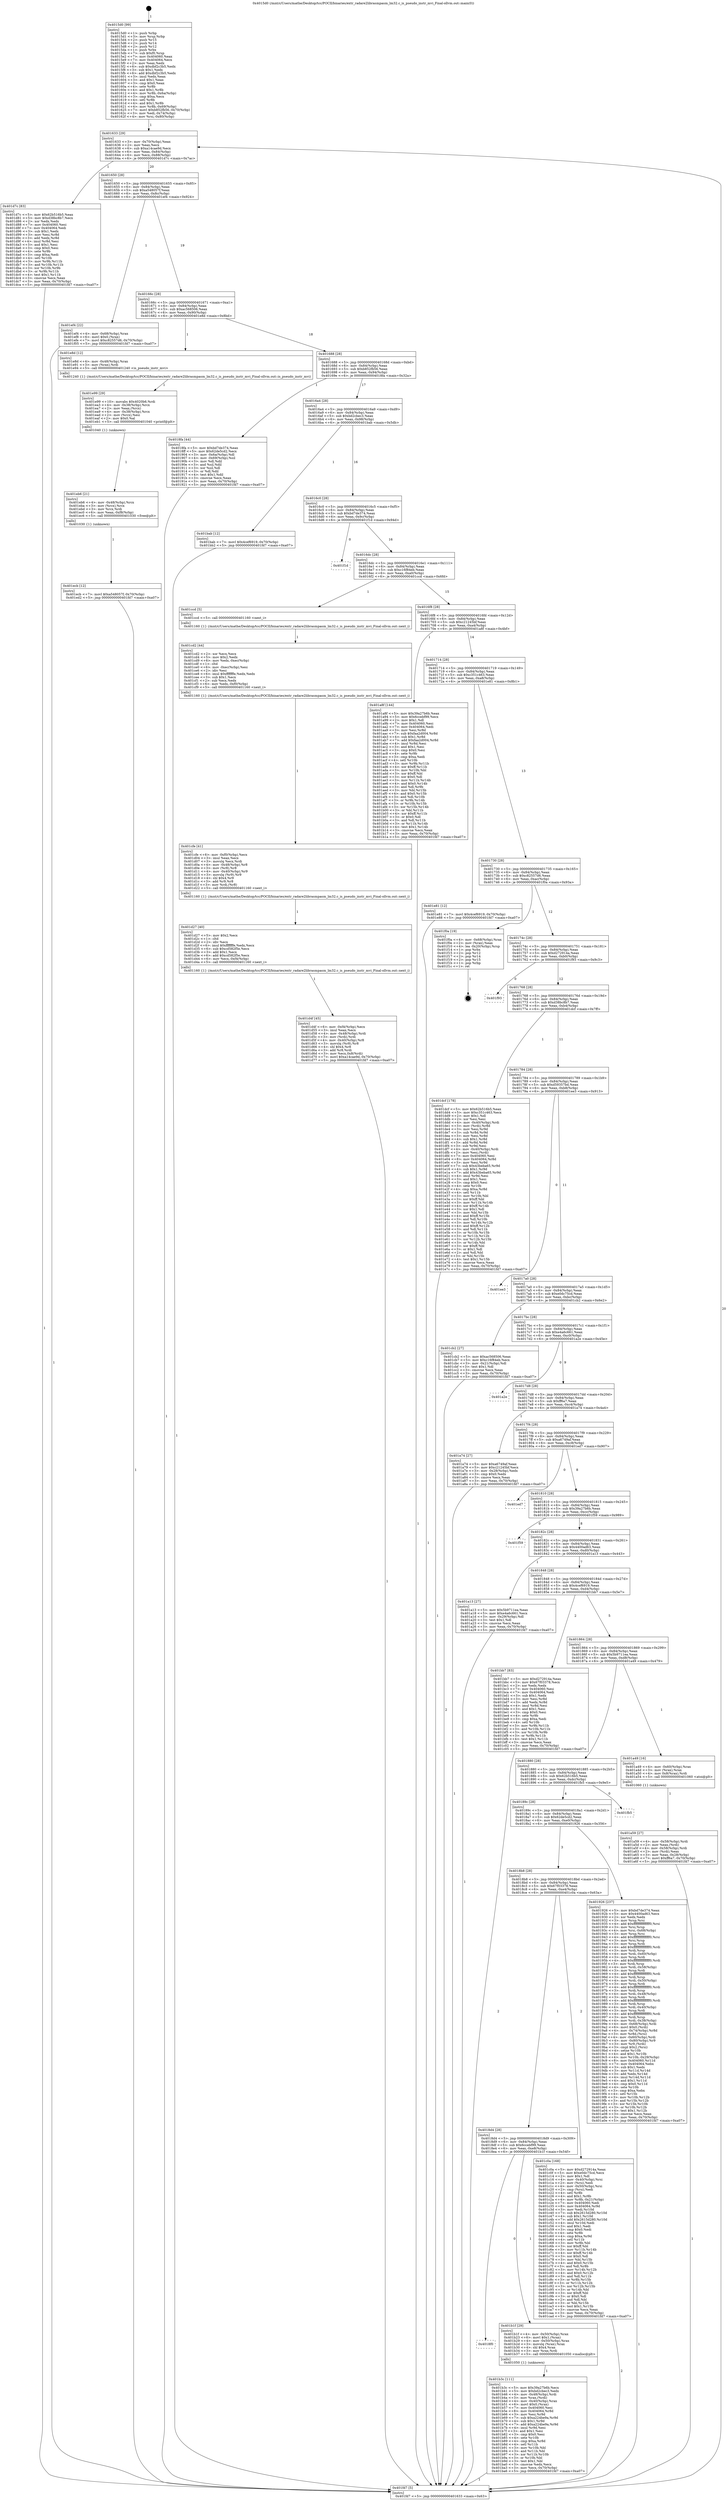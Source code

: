 digraph "0x4015d0" {
  label = "0x4015d0 (/mnt/c/Users/mathe/Desktop/tcc/POCII/binaries/extr_radare2librasmpasm_lm32.c_is_pseudo_instr_mvi_Final-ollvm.out::main(0))"
  labelloc = "t"
  node[shape=record]

  Entry [label="",width=0.3,height=0.3,shape=circle,fillcolor=black,style=filled]
  "0x401633" [label="{
     0x401633 [29]\l
     | [instrs]\l
     &nbsp;&nbsp;0x401633 \<+3\>: mov -0x70(%rbp),%eax\l
     &nbsp;&nbsp;0x401636 \<+2\>: mov %eax,%ecx\l
     &nbsp;&nbsp;0x401638 \<+6\>: sub $0xa14cae9d,%ecx\l
     &nbsp;&nbsp;0x40163e \<+6\>: mov %eax,-0x84(%rbp)\l
     &nbsp;&nbsp;0x401644 \<+6\>: mov %ecx,-0x88(%rbp)\l
     &nbsp;&nbsp;0x40164a \<+6\>: je 0000000000401d7c \<main+0x7ac\>\l
  }"]
  "0x401d7c" [label="{
     0x401d7c [83]\l
     | [instrs]\l
     &nbsp;&nbsp;0x401d7c \<+5\>: mov $0x62b516b5,%eax\l
     &nbsp;&nbsp;0x401d81 \<+5\>: mov $0xd38bc8b7,%ecx\l
     &nbsp;&nbsp;0x401d86 \<+2\>: xor %edx,%edx\l
     &nbsp;&nbsp;0x401d88 \<+7\>: mov 0x404060,%esi\l
     &nbsp;&nbsp;0x401d8f \<+7\>: mov 0x404064,%edi\l
     &nbsp;&nbsp;0x401d96 \<+3\>: sub $0x1,%edx\l
     &nbsp;&nbsp;0x401d99 \<+3\>: mov %esi,%r8d\l
     &nbsp;&nbsp;0x401d9c \<+3\>: add %edx,%r8d\l
     &nbsp;&nbsp;0x401d9f \<+4\>: imul %r8d,%esi\l
     &nbsp;&nbsp;0x401da3 \<+3\>: and $0x1,%esi\l
     &nbsp;&nbsp;0x401da6 \<+3\>: cmp $0x0,%esi\l
     &nbsp;&nbsp;0x401da9 \<+4\>: sete %r9b\l
     &nbsp;&nbsp;0x401dad \<+3\>: cmp $0xa,%edi\l
     &nbsp;&nbsp;0x401db0 \<+4\>: setl %r10b\l
     &nbsp;&nbsp;0x401db4 \<+3\>: mov %r9b,%r11b\l
     &nbsp;&nbsp;0x401db7 \<+3\>: and %r10b,%r11b\l
     &nbsp;&nbsp;0x401dba \<+3\>: xor %r10b,%r9b\l
     &nbsp;&nbsp;0x401dbd \<+3\>: or %r9b,%r11b\l
     &nbsp;&nbsp;0x401dc0 \<+4\>: test $0x1,%r11b\l
     &nbsp;&nbsp;0x401dc4 \<+3\>: cmovne %ecx,%eax\l
     &nbsp;&nbsp;0x401dc7 \<+3\>: mov %eax,-0x70(%rbp)\l
     &nbsp;&nbsp;0x401dca \<+5\>: jmp 0000000000401fd7 \<main+0xa07\>\l
  }"]
  "0x401650" [label="{
     0x401650 [28]\l
     | [instrs]\l
     &nbsp;&nbsp;0x401650 \<+5\>: jmp 0000000000401655 \<main+0x85\>\l
     &nbsp;&nbsp;0x401655 \<+6\>: mov -0x84(%rbp),%eax\l
     &nbsp;&nbsp;0x40165b \<+5\>: sub $0xa548057f,%eax\l
     &nbsp;&nbsp;0x401660 \<+6\>: mov %eax,-0x8c(%rbp)\l
     &nbsp;&nbsp;0x401666 \<+6\>: je 0000000000401ef4 \<main+0x924\>\l
  }"]
  Exit [label="",width=0.3,height=0.3,shape=circle,fillcolor=black,style=filled,peripheries=2]
  "0x401ef4" [label="{
     0x401ef4 [22]\l
     | [instrs]\l
     &nbsp;&nbsp;0x401ef4 \<+4\>: mov -0x68(%rbp),%rax\l
     &nbsp;&nbsp;0x401ef8 \<+6\>: movl $0x0,(%rax)\l
     &nbsp;&nbsp;0x401efe \<+7\>: movl $0xc82557d6,-0x70(%rbp)\l
     &nbsp;&nbsp;0x401f05 \<+5\>: jmp 0000000000401fd7 \<main+0xa07\>\l
  }"]
  "0x40166c" [label="{
     0x40166c [28]\l
     | [instrs]\l
     &nbsp;&nbsp;0x40166c \<+5\>: jmp 0000000000401671 \<main+0xa1\>\l
     &nbsp;&nbsp;0x401671 \<+6\>: mov -0x84(%rbp),%eax\l
     &nbsp;&nbsp;0x401677 \<+5\>: sub $0xac568506,%eax\l
     &nbsp;&nbsp;0x40167c \<+6\>: mov %eax,-0x90(%rbp)\l
     &nbsp;&nbsp;0x401682 \<+6\>: je 0000000000401e8d \<main+0x8bd\>\l
  }"]
  "0x401ecb" [label="{
     0x401ecb [12]\l
     | [instrs]\l
     &nbsp;&nbsp;0x401ecb \<+7\>: movl $0xa548057f,-0x70(%rbp)\l
     &nbsp;&nbsp;0x401ed2 \<+5\>: jmp 0000000000401fd7 \<main+0xa07\>\l
  }"]
  "0x401e8d" [label="{
     0x401e8d [12]\l
     | [instrs]\l
     &nbsp;&nbsp;0x401e8d \<+4\>: mov -0x48(%rbp),%rax\l
     &nbsp;&nbsp;0x401e91 \<+3\>: mov (%rax),%rdi\l
     &nbsp;&nbsp;0x401e94 \<+5\>: call 0000000000401240 \<is_pseudo_instr_mvi\>\l
     | [calls]\l
     &nbsp;&nbsp;0x401240 \{1\} (/mnt/c/Users/mathe/Desktop/tcc/POCII/binaries/extr_radare2librasmpasm_lm32.c_is_pseudo_instr_mvi_Final-ollvm.out::is_pseudo_instr_mvi)\l
  }"]
  "0x401688" [label="{
     0x401688 [28]\l
     | [instrs]\l
     &nbsp;&nbsp;0x401688 \<+5\>: jmp 000000000040168d \<main+0xbd\>\l
     &nbsp;&nbsp;0x40168d \<+6\>: mov -0x84(%rbp),%eax\l
     &nbsp;&nbsp;0x401693 \<+5\>: sub $0xb852fb56,%eax\l
     &nbsp;&nbsp;0x401698 \<+6\>: mov %eax,-0x94(%rbp)\l
     &nbsp;&nbsp;0x40169e \<+6\>: je 00000000004018fa \<main+0x32a\>\l
  }"]
  "0x401eb6" [label="{
     0x401eb6 [21]\l
     | [instrs]\l
     &nbsp;&nbsp;0x401eb6 \<+4\>: mov -0x48(%rbp),%rcx\l
     &nbsp;&nbsp;0x401eba \<+3\>: mov (%rcx),%rcx\l
     &nbsp;&nbsp;0x401ebd \<+3\>: mov %rcx,%rdi\l
     &nbsp;&nbsp;0x401ec0 \<+6\>: mov %eax,-0xf8(%rbp)\l
     &nbsp;&nbsp;0x401ec6 \<+5\>: call 0000000000401030 \<free@plt\>\l
     | [calls]\l
     &nbsp;&nbsp;0x401030 \{1\} (unknown)\l
  }"]
  "0x4018fa" [label="{
     0x4018fa [44]\l
     | [instrs]\l
     &nbsp;&nbsp;0x4018fa \<+5\>: mov $0xbd7de374,%eax\l
     &nbsp;&nbsp;0x4018ff \<+5\>: mov $0x62de5cd2,%ecx\l
     &nbsp;&nbsp;0x401904 \<+3\>: mov -0x6a(%rbp),%dl\l
     &nbsp;&nbsp;0x401907 \<+4\>: mov -0x69(%rbp),%sil\l
     &nbsp;&nbsp;0x40190b \<+3\>: mov %dl,%dil\l
     &nbsp;&nbsp;0x40190e \<+3\>: and %sil,%dil\l
     &nbsp;&nbsp;0x401911 \<+3\>: xor %sil,%dl\l
     &nbsp;&nbsp;0x401914 \<+3\>: or %dl,%dil\l
     &nbsp;&nbsp;0x401917 \<+4\>: test $0x1,%dil\l
     &nbsp;&nbsp;0x40191b \<+3\>: cmovne %ecx,%eax\l
     &nbsp;&nbsp;0x40191e \<+3\>: mov %eax,-0x70(%rbp)\l
     &nbsp;&nbsp;0x401921 \<+5\>: jmp 0000000000401fd7 \<main+0xa07\>\l
  }"]
  "0x4016a4" [label="{
     0x4016a4 [28]\l
     | [instrs]\l
     &nbsp;&nbsp;0x4016a4 \<+5\>: jmp 00000000004016a9 \<main+0xd9\>\l
     &nbsp;&nbsp;0x4016a9 \<+6\>: mov -0x84(%rbp),%eax\l
     &nbsp;&nbsp;0x4016af \<+5\>: sub $0xbd2cbec3,%eax\l
     &nbsp;&nbsp;0x4016b4 \<+6\>: mov %eax,-0x98(%rbp)\l
     &nbsp;&nbsp;0x4016ba \<+6\>: je 0000000000401bab \<main+0x5db\>\l
  }"]
  "0x401fd7" [label="{
     0x401fd7 [5]\l
     | [instrs]\l
     &nbsp;&nbsp;0x401fd7 \<+5\>: jmp 0000000000401633 \<main+0x63\>\l
  }"]
  "0x4015d0" [label="{
     0x4015d0 [99]\l
     | [instrs]\l
     &nbsp;&nbsp;0x4015d0 \<+1\>: push %rbp\l
     &nbsp;&nbsp;0x4015d1 \<+3\>: mov %rsp,%rbp\l
     &nbsp;&nbsp;0x4015d4 \<+2\>: push %r15\l
     &nbsp;&nbsp;0x4015d6 \<+2\>: push %r14\l
     &nbsp;&nbsp;0x4015d8 \<+2\>: push %r12\l
     &nbsp;&nbsp;0x4015da \<+1\>: push %rbx\l
     &nbsp;&nbsp;0x4015db \<+7\>: sub $0xf0,%rsp\l
     &nbsp;&nbsp;0x4015e2 \<+7\>: mov 0x404060,%eax\l
     &nbsp;&nbsp;0x4015e9 \<+7\>: mov 0x404064,%ecx\l
     &nbsp;&nbsp;0x4015f0 \<+2\>: mov %eax,%edx\l
     &nbsp;&nbsp;0x4015f2 \<+6\>: sub $0xdbf2c3b5,%edx\l
     &nbsp;&nbsp;0x4015f8 \<+3\>: sub $0x1,%edx\l
     &nbsp;&nbsp;0x4015fb \<+6\>: add $0xdbf2c3b5,%edx\l
     &nbsp;&nbsp;0x401601 \<+3\>: imul %edx,%eax\l
     &nbsp;&nbsp;0x401604 \<+3\>: and $0x1,%eax\l
     &nbsp;&nbsp;0x401607 \<+3\>: cmp $0x0,%eax\l
     &nbsp;&nbsp;0x40160a \<+4\>: sete %r8b\l
     &nbsp;&nbsp;0x40160e \<+4\>: and $0x1,%r8b\l
     &nbsp;&nbsp;0x401612 \<+4\>: mov %r8b,-0x6a(%rbp)\l
     &nbsp;&nbsp;0x401616 \<+3\>: cmp $0xa,%ecx\l
     &nbsp;&nbsp;0x401619 \<+4\>: setl %r8b\l
     &nbsp;&nbsp;0x40161d \<+4\>: and $0x1,%r8b\l
     &nbsp;&nbsp;0x401621 \<+4\>: mov %r8b,-0x69(%rbp)\l
     &nbsp;&nbsp;0x401625 \<+7\>: movl $0xb852fb56,-0x70(%rbp)\l
     &nbsp;&nbsp;0x40162c \<+3\>: mov %edi,-0x74(%rbp)\l
     &nbsp;&nbsp;0x40162f \<+4\>: mov %rsi,-0x80(%rbp)\l
  }"]
  "0x401e99" [label="{
     0x401e99 [29]\l
     | [instrs]\l
     &nbsp;&nbsp;0x401e99 \<+10\>: movabs $0x4020b6,%rdi\l
     &nbsp;&nbsp;0x401ea3 \<+4\>: mov -0x38(%rbp),%rcx\l
     &nbsp;&nbsp;0x401ea7 \<+2\>: mov %eax,(%rcx)\l
     &nbsp;&nbsp;0x401ea9 \<+4\>: mov -0x38(%rbp),%rcx\l
     &nbsp;&nbsp;0x401ead \<+2\>: mov (%rcx),%esi\l
     &nbsp;&nbsp;0x401eaf \<+2\>: mov $0x0,%al\l
     &nbsp;&nbsp;0x401eb1 \<+5\>: call 0000000000401040 \<printf@plt\>\l
     | [calls]\l
     &nbsp;&nbsp;0x401040 \{1\} (unknown)\l
  }"]
  "0x401bab" [label="{
     0x401bab [12]\l
     | [instrs]\l
     &nbsp;&nbsp;0x401bab \<+7\>: movl $0x4cef6919,-0x70(%rbp)\l
     &nbsp;&nbsp;0x401bb2 \<+5\>: jmp 0000000000401fd7 \<main+0xa07\>\l
  }"]
  "0x4016c0" [label="{
     0x4016c0 [28]\l
     | [instrs]\l
     &nbsp;&nbsp;0x4016c0 \<+5\>: jmp 00000000004016c5 \<main+0xf5\>\l
     &nbsp;&nbsp;0x4016c5 \<+6\>: mov -0x84(%rbp),%eax\l
     &nbsp;&nbsp;0x4016cb \<+5\>: sub $0xbd7de374,%eax\l
     &nbsp;&nbsp;0x4016d0 \<+6\>: mov %eax,-0x9c(%rbp)\l
     &nbsp;&nbsp;0x4016d6 \<+6\>: je 0000000000401f1d \<main+0x94d\>\l
  }"]
  "0x401d4f" [label="{
     0x401d4f [45]\l
     | [instrs]\l
     &nbsp;&nbsp;0x401d4f \<+6\>: mov -0xf4(%rbp),%ecx\l
     &nbsp;&nbsp;0x401d55 \<+3\>: imul %eax,%ecx\l
     &nbsp;&nbsp;0x401d58 \<+4\>: mov -0x48(%rbp),%rdi\l
     &nbsp;&nbsp;0x401d5c \<+3\>: mov (%rdi),%rdi\l
     &nbsp;&nbsp;0x401d5f \<+4\>: mov -0x40(%rbp),%r8\l
     &nbsp;&nbsp;0x401d63 \<+3\>: movslq (%r8),%r8\l
     &nbsp;&nbsp;0x401d66 \<+4\>: shl $0x4,%r8\l
     &nbsp;&nbsp;0x401d6a \<+3\>: add %r8,%rdi\l
     &nbsp;&nbsp;0x401d6d \<+3\>: mov %ecx,0x8(%rdi)\l
     &nbsp;&nbsp;0x401d70 \<+7\>: movl $0xa14cae9d,-0x70(%rbp)\l
     &nbsp;&nbsp;0x401d77 \<+5\>: jmp 0000000000401fd7 \<main+0xa07\>\l
  }"]
  "0x401f1d" [label="{
     0x401f1d\l
  }", style=dashed]
  "0x4016dc" [label="{
     0x4016dc [28]\l
     | [instrs]\l
     &nbsp;&nbsp;0x4016dc \<+5\>: jmp 00000000004016e1 \<main+0x111\>\l
     &nbsp;&nbsp;0x4016e1 \<+6\>: mov -0x84(%rbp),%eax\l
     &nbsp;&nbsp;0x4016e7 \<+5\>: sub $0xc16f84eb,%eax\l
     &nbsp;&nbsp;0x4016ec \<+6\>: mov %eax,-0xa0(%rbp)\l
     &nbsp;&nbsp;0x4016f2 \<+6\>: je 0000000000401ccd \<main+0x6fd\>\l
  }"]
  "0x401d27" [label="{
     0x401d27 [40]\l
     | [instrs]\l
     &nbsp;&nbsp;0x401d27 \<+5\>: mov $0x2,%ecx\l
     &nbsp;&nbsp;0x401d2c \<+1\>: cltd\l
     &nbsp;&nbsp;0x401d2d \<+2\>: idiv %ecx\l
     &nbsp;&nbsp;0x401d2f \<+6\>: imul $0xfffffffe,%edx,%ecx\l
     &nbsp;&nbsp;0x401d35 \<+6\>: sub $0xcd582f5e,%ecx\l
     &nbsp;&nbsp;0x401d3b \<+3\>: add $0x1,%ecx\l
     &nbsp;&nbsp;0x401d3e \<+6\>: add $0xcd582f5e,%ecx\l
     &nbsp;&nbsp;0x401d44 \<+6\>: mov %ecx,-0xf4(%rbp)\l
     &nbsp;&nbsp;0x401d4a \<+5\>: call 0000000000401160 \<next_i\>\l
     | [calls]\l
     &nbsp;&nbsp;0x401160 \{1\} (/mnt/c/Users/mathe/Desktop/tcc/POCII/binaries/extr_radare2librasmpasm_lm32.c_is_pseudo_instr_mvi_Final-ollvm.out::next_i)\l
  }"]
  "0x401ccd" [label="{
     0x401ccd [5]\l
     | [instrs]\l
     &nbsp;&nbsp;0x401ccd \<+5\>: call 0000000000401160 \<next_i\>\l
     | [calls]\l
     &nbsp;&nbsp;0x401160 \{1\} (/mnt/c/Users/mathe/Desktop/tcc/POCII/binaries/extr_radare2librasmpasm_lm32.c_is_pseudo_instr_mvi_Final-ollvm.out::next_i)\l
  }"]
  "0x4016f8" [label="{
     0x4016f8 [28]\l
     | [instrs]\l
     &nbsp;&nbsp;0x4016f8 \<+5\>: jmp 00000000004016fd \<main+0x12d\>\l
     &nbsp;&nbsp;0x4016fd \<+6\>: mov -0x84(%rbp),%eax\l
     &nbsp;&nbsp;0x401703 \<+5\>: sub $0xc21245bf,%eax\l
     &nbsp;&nbsp;0x401708 \<+6\>: mov %eax,-0xa4(%rbp)\l
     &nbsp;&nbsp;0x40170e \<+6\>: je 0000000000401a8f \<main+0x4bf\>\l
  }"]
  "0x401cfe" [label="{
     0x401cfe [41]\l
     | [instrs]\l
     &nbsp;&nbsp;0x401cfe \<+6\>: mov -0xf0(%rbp),%ecx\l
     &nbsp;&nbsp;0x401d04 \<+3\>: imul %eax,%ecx\l
     &nbsp;&nbsp;0x401d07 \<+3\>: movslq %ecx,%rdi\l
     &nbsp;&nbsp;0x401d0a \<+4\>: mov -0x48(%rbp),%r8\l
     &nbsp;&nbsp;0x401d0e \<+3\>: mov (%r8),%r8\l
     &nbsp;&nbsp;0x401d11 \<+4\>: mov -0x40(%rbp),%r9\l
     &nbsp;&nbsp;0x401d15 \<+3\>: movslq (%r9),%r9\l
     &nbsp;&nbsp;0x401d18 \<+4\>: shl $0x4,%r9\l
     &nbsp;&nbsp;0x401d1c \<+3\>: add %r9,%r8\l
     &nbsp;&nbsp;0x401d1f \<+3\>: mov %rdi,(%r8)\l
     &nbsp;&nbsp;0x401d22 \<+5\>: call 0000000000401160 \<next_i\>\l
     | [calls]\l
     &nbsp;&nbsp;0x401160 \{1\} (/mnt/c/Users/mathe/Desktop/tcc/POCII/binaries/extr_radare2librasmpasm_lm32.c_is_pseudo_instr_mvi_Final-ollvm.out::next_i)\l
  }"]
  "0x401a8f" [label="{
     0x401a8f [144]\l
     | [instrs]\l
     &nbsp;&nbsp;0x401a8f \<+5\>: mov $0x39a27b6b,%eax\l
     &nbsp;&nbsp;0x401a94 \<+5\>: mov $0x6ccebf99,%ecx\l
     &nbsp;&nbsp;0x401a99 \<+2\>: mov $0x1,%dl\l
     &nbsp;&nbsp;0x401a9b \<+7\>: mov 0x404060,%esi\l
     &nbsp;&nbsp;0x401aa2 \<+7\>: mov 0x404064,%edi\l
     &nbsp;&nbsp;0x401aa9 \<+3\>: mov %esi,%r8d\l
     &nbsp;&nbsp;0x401aac \<+7\>: sub $0xfaa2d004,%r8d\l
     &nbsp;&nbsp;0x401ab3 \<+4\>: sub $0x1,%r8d\l
     &nbsp;&nbsp;0x401ab7 \<+7\>: add $0xfaa2d004,%r8d\l
     &nbsp;&nbsp;0x401abe \<+4\>: imul %r8d,%esi\l
     &nbsp;&nbsp;0x401ac2 \<+3\>: and $0x1,%esi\l
     &nbsp;&nbsp;0x401ac5 \<+3\>: cmp $0x0,%esi\l
     &nbsp;&nbsp;0x401ac8 \<+4\>: sete %r9b\l
     &nbsp;&nbsp;0x401acc \<+3\>: cmp $0xa,%edi\l
     &nbsp;&nbsp;0x401acf \<+4\>: setl %r10b\l
     &nbsp;&nbsp;0x401ad3 \<+3\>: mov %r9b,%r11b\l
     &nbsp;&nbsp;0x401ad6 \<+4\>: xor $0xff,%r11b\l
     &nbsp;&nbsp;0x401ada \<+3\>: mov %r10b,%bl\l
     &nbsp;&nbsp;0x401add \<+3\>: xor $0xff,%bl\l
     &nbsp;&nbsp;0x401ae0 \<+3\>: xor $0x0,%dl\l
     &nbsp;&nbsp;0x401ae3 \<+3\>: mov %r11b,%r14b\l
     &nbsp;&nbsp;0x401ae6 \<+4\>: and $0x0,%r14b\l
     &nbsp;&nbsp;0x401aea \<+3\>: and %dl,%r9b\l
     &nbsp;&nbsp;0x401aed \<+3\>: mov %bl,%r15b\l
     &nbsp;&nbsp;0x401af0 \<+4\>: and $0x0,%r15b\l
     &nbsp;&nbsp;0x401af4 \<+3\>: and %dl,%r10b\l
     &nbsp;&nbsp;0x401af7 \<+3\>: or %r9b,%r14b\l
     &nbsp;&nbsp;0x401afa \<+3\>: or %r10b,%r15b\l
     &nbsp;&nbsp;0x401afd \<+3\>: xor %r15b,%r14b\l
     &nbsp;&nbsp;0x401b00 \<+3\>: or %bl,%r11b\l
     &nbsp;&nbsp;0x401b03 \<+4\>: xor $0xff,%r11b\l
     &nbsp;&nbsp;0x401b07 \<+3\>: or $0x0,%dl\l
     &nbsp;&nbsp;0x401b0a \<+3\>: and %dl,%r11b\l
     &nbsp;&nbsp;0x401b0d \<+3\>: or %r11b,%r14b\l
     &nbsp;&nbsp;0x401b10 \<+4\>: test $0x1,%r14b\l
     &nbsp;&nbsp;0x401b14 \<+3\>: cmovne %ecx,%eax\l
     &nbsp;&nbsp;0x401b17 \<+3\>: mov %eax,-0x70(%rbp)\l
     &nbsp;&nbsp;0x401b1a \<+5\>: jmp 0000000000401fd7 \<main+0xa07\>\l
  }"]
  "0x401714" [label="{
     0x401714 [28]\l
     | [instrs]\l
     &nbsp;&nbsp;0x401714 \<+5\>: jmp 0000000000401719 \<main+0x149\>\l
     &nbsp;&nbsp;0x401719 \<+6\>: mov -0x84(%rbp),%eax\l
     &nbsp;&nbsp;0x40171f \<+5\>: sub $0xc351c463,%eax\l
     &nbsp;&nbsp;0x401724 \<+6\>: mov %eax,-0xa8(%rbp)\l
     &nbsp;&nbsp;0x40172a \<+6\>: je 0000000000401e81 \<main+0x8b1\>\l
  }"]
  "0x401cd2" [label="{
     0x401cd2 [44]\l
     | [instrs]\l
     &nbsp;&nbsp;0x401cd2 \<+2\>: xor %ecx,%ecx\l
     &nbsp;&nbsp;0x401cd4 \<+5\>: mov $0x2,%edx\l
     &nbsp;&nbsp;0x401cd9 \<+6\>: mov %edx,-0xec(%rbp)\l
     &nbsp;&nbsp;0x401cdf \<+1\>: cltd\l
     &nbsp;&nbsp;0x401ce0 \<+6\>: mov -0xec(%rbp),%esi\l
     &nbsp;&nbsp;0x401ce6 \<+2\>: idiv %esi\l
     &nbsp;&nbsp;0x401ce8 \<+6\>: imul $0xfffffffe,%edx,%edx\l
     &nbsp;&nbsp;0x401cee \<+3\>: sub $0x1,%ecx\l
     &nbsp;&nbsp;0x401cf1 \<+2\>: sub %ecx,%edx\l
     &nbsp;&nbsp;0x401cf3 \<+6\>: mov %edx,-0xf0(%rbp)\l
     &nbsp;&nbsp;0x401cf9 \<+5\>: call 0000000000401160 \<next_i\>\l
     | [calls]\l
     &nbsp;&nbsp;0x401160 \{1\} (/mnt/c/Users/mathe/Desktop/tcc/POCII/binaries/extr_radare2librasmpasm_lm32.c_is_pseudo_instr_mvi_Final-ollvm.out::next_i)\l
  }"]
  "0x401e81" [label="{
     0x401e81 [12]\l
     | [instrs]\l
     &nbsp;&nbsp;0x401e81 \<+7\>: movl $0x4cef6919,-0x70(%rbp)\l
     &nbsp;&nbsp;0x401e88 \<+5\>: jmp 0000000000401fd7 \<main+0xa07\>\l
  }"]
  "0x401730" [label="{
     0x401730 [28]\l
     | [instrs]\l
     &nbsp;&nbsp;0x401730 \<+5\>: jmp 0000000000401735 \<main+0x165\>\l
     &nbsp;&nbsp;0x401735 \<+6\>: mov -0x84(%rbp),%eax\l
     &nbsp;&nbsp;0x40173b \<+5\>: sub $0xc82557d6,%eax\l
     &nbsp;&nbsp;0x401740 \<+6\>: mov %eax,-0xac(%rbp)\l
     &nbsp;&nbsp;0x401746 \<+6\>: je 0000000000401f0a \<main+0x93a\>\l
  }"]
  "0x401b3c" [label="{
     0x401b3c [111]\l
     | [instrs]\l
     &nbsp;&nbsp;0x401b3c \<+5\>: mov $0x39a27b6b,%ecx\l
     &nbsp;&nbsp;0x401b41 \<+5\>: mov $0xbd2cbec3,%edx\l
     &nbsp;&nbsp;0x401b46 \<+4\>: mov -0x48(%rbp),%rdi\l
     &nbsp;&nbsp;0x401b4a \<+3\>: mov %rax,(%rdi)\l
     &nbsp;&nbsp;0x401b4d \<+4\>: mov -0x40(%rbp),%rax\l
     &nbsp;&nbsp;0x401b51 \<+6\>: movl $0x0,(%rax)\l
     &nbsp;&nbsp;0x401b57 \<+7\>: mov 0x404060,%esi\l
     &nbsp;&nbsp;0x401b5e \<+8\>: mov 0x404064,%r8d\l
     &nbsp;&nbsp;0x401b66 \<+3\>: mov %esi,%r9d\l
     &nbsp;&nbsp;0x401b69 \<+7\>: sub $0xa224be9a,%r9d\l
     &nbsp;&nbsp;0x401b70 \<+4\>: sub $0x1,%r9d\l
     &nbsp;&nbsp;0x401b74 \<+7\>: add $0xa224be9a,%r9d\l
     &nbsp;&nbsp;0x401b7b \<+4\>: imul %r9d,%esi\l
     &nbsp;&nbsp;0x401b7f \<+3\>: and $0x1,%esi\l
     &nbsp;&nbsp;0x401b82 \<+3\>: cmp $0x0,%esi\l
     &nbsp;&nbsp;0x401b85 \<+4\>: sete %r10b\l
     &nbsp;&nbsp;0x401b89 \<+4\>: cmp $0xa,%r8d\l
     &nbsp;&nbsp;0x401b8d \<+4\>: setl %r11b\l
     &nbsp;&nbsp;0x401b91 \<+3\>: mov %r10b,%bl\l
     &nbsp;&nbsp;0x401b94 \<+3\>: and %r11b,%bl\l
     &nbsp;&nbsp;0x401b97 \<+3\>: xor %r11b,%r10b\l
     &nbsp;&nbsp;0x401b9a \<+3\>: or %r10b,%bl\l
     &nbsp;&nbsp;0x401b9d \<+3\>: test $0x1,%bl\l
     &nbsp;&nbsp;0x401ba0 \<+3\>: cmovne %edx,%ecx\l
     &nbsp;&nbsp;0x401ba3 \<+3\>: mov %ecx,-0x70(%rbp)\l
     &nbsp;&nbsp;0x401ba6 \<+5\>: jmp 0000000000401fd7 \<main+0xa07\>\l
  }"]
  "0x401f0a" [label="{
     0x401f0a [19]\l
     | [instrs]\l
     &nbsp;&nbsp;0x401f0a \<+4\>: mov -0x68(%rbp),%rax\l
     &nbsp;&nbsp;0x401f0e \<+2\>: mov (%rax),%eax\l
     &nbsp;&nbsp;0x401f10 \<+4\>: lea -0x20(%rbp),%rsp\l
     &nbsp;&nbsp;0x401f14 \<+1\>: pop %rbx\l
     &nbsp;&nbsp;0x401f15 \<+2\>: pop %r12\l
     &nbsp;&nbsp;0x401f17 \<+2\>: pop %r14\l
     &nbsp;&nbsp;0x401f19 \<+2\>: pop %r15\l
     &nbsp;&nbsp;0x401f1b \<+1\>: pop %rbp\l
     &nbsp;&nbsp;0x401f1c \<+1\>: ret\l
  }"]
  "0x40174c" [label="{
     0x40174c [28]\l
     | [instrs]\l
     &nbsp;&nbsp;0x40174c \<+5\>: jmp 0000000000401751 \<main+0x181\>\l
     &nbsp;&nbsp;0x401751 \<+6\>: mov -0x84(%rbp),%eax\l
     &nbsp;&nbsp;0x401757 \<+5\>: sub $0xd272914a,%eax\l
     &nbsp;&nbsp;0x40175c \<+6\>: mov %eax,-0xb0(%rbp)\l
     &nbsp;&nbsp;0x401762 \<+6\>: je 0000000000401f93 \<main+0x9c3\>\l
  }"]
  "0x4018f0" [label="{
     0x4018f0\l
  }", style=dashed]
  "0x401f93" [label="{
     0x401f93\l
  }", style=dashed]
  "0x401768" [label="{
     0x401768 [28]\l
     | [instrs]\l
     &nbsp;&nbsp;0x401768 \<+5\>: jmp 000000000040176d \<main+0x19d\>\l
     &nbsp;&nbsp;0x40176d \<+6\>: mov -0x84(%rbp),%eax\l
     &nbsp;&nbsp;0x401773 \<+5\>: sub $0xd38bc8b7,%eax\l
     &nbsp;&nbsp;0x401778 \<+6\>: mov %eax,-0xb4(%rbp)\l
     &nbsp;&nbsp;0x40177e \<+6\>: je 0000000000401dcf \<main+0x7ff\>\l
  }"]
  "0x401b1f" [label="{
     0x401b1f [29]\l
     | [instrs]\l
     &nbsp;&nbsp;0x401b1f \<+4\>: mov -0x50(%rbp),%rax\l
     &nbsp;&nbsp;0x401b23 \<+6\>: movl $0x1,(%rax)\l
     &nbsp;&nbsp;0x401b29 \<+4\>: mov -0x50(%rbp),%rax\l
     &nbsp;&nbsp;0x401b2d \<+3\>: movslq (%rax),%rax\l
     &nbsp;&nbsp;0x401b30 \<+4\>: shl $0x4,%rax\l
     &nbsp;&nbsp;0x401b34 \<+3\>: mov %rax,%rdi\l
     &nbsp;&nbsp;0x401b37 \<+5\>: call 0000000000401050 \<malloc@plt\>\l
     | [calls]\l
     &nbsp;&nbsp;0x401050 \{1\} (unknown)\l
  }"]
  "0x401dcf" [label="{
     0x401dcf [178]\l
     | [instrs]\l
     &nbsp;&nbsp;0x401dcf \<+5\>: mov $0x62b516b5,%eax\l
     &nbsp;&nbsp;0x401dd4 \<+5\>: mov $0xc351c463,%ecx\l
     &nbsp;&nbsp;0x401dd9 \<+2\>: mov $0x1,%dl\l
     &nbsp;&nbsp;0x401ddb \<+2\>: xor %esi,%esi\l
     &nbsp;&nbsp;0x401ddd \<+4\>: mov -0x40(%rbp),%rdi\l
     &nbsp;&nbsp;0x401de1 \<+3\>: mov (%rdi),%r8d\l
     &nbsp;&nbsp;0x401de4 \<+3\>: mov %esi,%r9d\l
     &nbsp;&nbsp;0x401de7 \<+3\>: sub %r8d,%r9d\l
     &nbsp;&nbsp;0x401dea \<+3\>: mov %esi,%r8d\l
     &nbsp;&nbsp;0x401ded \<+4\>: sub $0x1,%r8d\l
     &nbsp;&nbsp;0x401df1 \<+3\>: add %r8d,%r9d\l
     &nbsp;&nbsp;0x401df4 \<+3\>: sub %r9d,%esi\l
     &nbsp;&nbsp;0x401df7 \<+4\>: mov -0x40(%rbp),%rdi\l
     &nbsp;&nbsp;0x401dfb \<+2\>: mov %esi,(%rdi)\l
     &nbsp;&nbsp;0x401dfd \<+7\>: mov 0x404060,%esi\l
     &nbsp;&nbsp;0x401e04 \<+8\>: mov 0x404064,%r8d\l
     &nbsp;&nbsp;0x401e0c \<+3\>: mov %esi,%r9d\l
     &nbsp;&nbsp;0x401e0f \<+7\>: sub $0x43beba65,%r9d\l
     &nbsp;&nbsp;0x401e16 \<+4\>: sub $0x1,%r9d\l
     &nbsp;&nbsp;0x401e1a \<+7\>: add $0x43beba65,%r9d\l
     &nbsp;&nbsp;0x401e21 \<+4\>: imul %r9d,%esi\l
     &nbsp;&nbsp;0x401e25 \<+3\>: and $0x1,%esi\l
     &nbsp;&nbsp;0x401e28 \<+3\>: cmp $0x0,%esi\l
     &nbsp;&nbsp;0x401e2b \<+4\>: sete %r10b\l
     &nbsp;&nbsp;0x401e2f \<+4\>: cmp $0xa,%r8d\l
     &nbsp;&nbsp;0x401e33 \<+4\>: setl %r11b\l
     &nbsp;&nbsp;0x401e37 \<+3\>: mov %r10b,%bl\l
     &nbsp;&nbsp;0x401e3a \<+3\>: xor $0xff,%bl\l
     &nbsp;&nbsp;0x401e3d \<+3\>: mov %r11b,%r14b\l
     &nbsp;&nbsp;0x401e40 \<+4\>: xor $0xff,%r14b\l
     &nbsp;&nbsp;0x401e44 \<+3\>: xor $0x1,%dl\l
     &nbsp;&nbsp;0x401e47 \<+3\>: mov %bl,%r15b\l
     &nbsp;&nbsp;0x401e4a \<+4\>: and $0xff,%r15b\l
     &nbsp;&nbsp;0x401e4e \<+3\>: and %dl,%r10b\l
     &nbsp;&nbsp;0x401e51 \<+3\>: mov %r14b,%r12b\l
     &nbsp;&nbsp;0x401e54 \<+4\>: and $0xff,%r12b\l
     &nbsp;&nbsp;0x401e58 \<+3\>: and %dl,%r11b\l
     &nbsp;&nbsp;0x401e5b \<+3\>: or %r10b,%r15b\l
     &nbsp;&nbsp;0x401e5e \<+3\>: or %r11b,%r12b\l
     &nbsp;&nbsp;0x401e61 \<+3\>: xor %r12b,%r15b\l
     &nbsp;&nbsp;0x401e64 \<+3\>: or %r14b,%bl\l
     &nbsp;&nbsp;0x401e67 \<+3\>: xor $0xff,%bl\l
     &nbsp;&nbsp;0x401e6a \<+3\>: or $0x1,%dl\l
     &nbsp;&nbsp;0x401e6d \<+2\>: and %dl,%bl\l
     &nbsp;&nbsp;0x401e6f \<+3\>: or %bl,%r15b\l
     &nbsp;&nbsp;0x401e72 \<+4\>: test $0x1,%r15b\l
     &nbsp;&nbsp;0x401e76 \<+3\>: cmovne %ecx,%eax\l
     &nbsp;&nbsp;0x401e79 \<+3\>: mov %eax,-0x70(%rbp)\l
     &nbsp;&nbsp;0x401e7c \<+5\>: jmp 0000000000401fd7 \<main+0xa07\>\l
  }"]
  "0x401784" [label="{
     0x401784 [28]\l
     | [instrs]\l
     &nbsp;&nbsp;0x401784 \<+5\>: jmp 0000000000401789 \<main+0x1b9\>\l
     &nbsp;&nbsp;0x401789 \<+6\>: mov -0x84(%rbp),%eax\l
     &nbsp;&nbsp;0x40178f \<+5\>: sub $0xd59357bd,%eax\l
     &nbsp;&nbsp;0x401794 \<+6\>: mov %eax,-0xb8(%rbp)\l
     &nbsp;&nbsp;0x40179a \<+6\>: je 0000000000401ee3 \<main+0x913\>\l
  }"]
  "0x4018d4" [label="{
     0x4018d4 [28]\l
     | [instrs]\l
     &nbsp;&nbsp;0x4018d4 \<+5\>: jmp 00000000004018d9 \<main+0x309\>\l
     &nbsp;&nbsp;0x4018d9 \<+6\>: mov -0x84(%rbp),%eax\l
     &nbsp;&nbsp;0x4018df \<+5\>: sub $0x6ccebf99,%eax\l
     &nbsp;&nbsp;0x4018e4 \<+6\>: mov %eax,-0xe8(%rbp)\l
     &nbsp;&nbsp;0x4018ea \<+6\>: je 0000000000401b1f \<main+0x54f\>\l
  }"]
  "0x401ee3" [label="{
     0x401ee3\l
  }", style=dashed]
  "0x4017a0" [label="{
     0x4017a0 [28]\l
     | [instrs]\l
     &nbsp;&nbsp;0x4017a0 \<+5\>: jmp 00000000004017a5 \<main+0x1d5\>\l
     &nbsp;&nbsp;0x4017a5 \<+6\>: mov -0x84(%rbp),%eax\l
     &nbsp;&nbsp;0x4017ab \<+5\>: sub $0xe0dc75cd,%eax\l
     &nbsp;&nbsp;0x4017b0 \<+6\>: mov %eax,-0xbc(%rbp)\l
     &nbsp;&nbsp;0x4017b6 \<+6\>: je 0000000000401cb2 \<main+0x6e2\>\l
  }"]
  "0x401c0a" [label="{
     0x401c0a [168]\l
     | [instrs]\l
     &nbsp;&nbsp;0x401c0a \<+5\>: mov $0xd272914a,%eax\l
     &nbsp;&nbsp;0x401c0f \<+5\>: mov $0xe0dc75cd,%ecx\l
     &nbsp;&nbsp;0x401c14 \<+2\>: mov $0x1,%dl\l
     &nbsp;&nbsp;0x401c16 \<+4\>: mov -0x40(%rbp),%rsi\l
     &nbsp;&nbsp;0x401c1a \<+2\>: mov (%rsi),%edi\l
     &nbsp;&nbsp;0x401c1c \<+4\>: mov -0x50(%rbp),%rsi\l
     &nbsp;&nbsp;0x401c20 \<+2\>: cmp (%rsi),%edi\l
     &nbsp;&nbsp;0x401c22 \<+4\>: setl %r8b\l
     &nbsp;&nbsp;0x401c26 \<+4\>: and $0x1,%r8b\l
     &nbsp;&nbsp;0x401c2a \<+4\>: mov %r8b,-0x21(%rbp)\l
     &nbsp;&nbsp;0x401c2e \<+7\>: mov 0x404060,%edi\l
     &nbsp;&nbsp;0x401c35 \<+8\>: mov 0x404064,%r9d\l
     &nbsp;&nbsp;0x401c3d \<+3\>: mov %edi,%r10d\l
     &nbsp;&nbsp;0x401c40 \<+7\>: sub $0x2615d280,%r10d\l
     &nbsp;&nbsp;0x401c47 \<+4\>: sub $0x1,%r10d\l
     &nbsp;&nbsp;0x401c4b \<+7\>: add $0x2615d280,%r10d\l
     &nbsp;&nbsp;0x401c52 \<+4\>: imul %r10d,%edi\l
     &nbsp;&nbsp;0x401c56 \<+3\>: and $0x1,%edi\l
     &nbsp;&nbsp;0x401c59 \<+3\>: cmp $0x0,%edi\l
     &nbsp;&nbsp;0x401c5c \<+4\>: sete %r8b\l
     &nbsp;&nbsp;0x401c60 \<+4\>: cmp $0xa,%r9d\l
     &nbsp;&nbsp;0x401c64 \<+4\>: setl %r11b\l
     &nbsp;&nbsp;0x401c68 \<+3\>: mov %r8b,%bl\l
     &nbsp;&nbsp;0x401c6b \<+3\>: xor $0xff,%bl\l
     &nbsp;&nbsp;0x401c6e \<+3\>: mov %r11b,%r14b\l
     &nbsp;&nbsp;0x401c71 \<+4\>: xor $0xff,%r14b\l
     &nbsp;&nbsp;0x401c75 \<+3\>: xor $0x0,%dl\l
     &nbsp;&nbsp;0x401c78 \<+3\>: mov %bl,%r15b\l
     &nbsp;&nbsp;0x401c7b \<+4\>: and $0x0,%r15b\l
     &nbsp;&nbsp;0x401c7f \<+3\>: and %dl,%r8b\l
     &nbsp;&nbsp;0x401c82 \<+3\>: mov %r14b,%r12b\l
     &nbsp;&nbsp;0x401c85 \<+4\>: and $0x0,%r12b\l
     &nbsp;&nbsp;0x401c89 \<+3\>: and %dl,%r11b\l
     &nbsp;&nbsp;0x401c8c \<+3\>: or %r8b,%r15b\l
     &nbsp;&nbsp;0x401c8f \<+3\>: or %r11b,%r12b\l
     &nbsp;&nbsp;0x401c92 \<+3\>: xor %r12b,%r15b\l
     &nbsp;&nbsp;0x401c95 \<+3\>: or %r14b,%bl\l
     &nbsp;&nbsp;0x401c98 \<+3\>: xor $0xff,%bl\l
     &nbsp;&nbsp;0x401c9b \<+3\>: or $0x0,%dl\l
     &nbsp;&nbsp;0x401c9e \<+2\>: and %dl,%bl\l
     &nbsp;&nbsp;0x401ca0 \<+3\>: or %bl,%r15b\l
     &nbsp;&nbsp;0x401ca3 \<+4\>: test $0x1,%r15b\l
     &nbsp;&nbsp;0x401ca7 \<+3\>: cmovne %ecx,%eax\l
     &nbsp;&nbsp;0x401caa \<+3\>: mov %eax,-0x70(%rbp)\l
     &nbsp;&nbsp;0x401cad \<+5\>: jmp 0000000000401fd7 \<main+0xa07\>\l
  }"]
  "0x401cb2" [label="{
     0x401cb2 [27]\l
     | [instrs]\l
     &nbsp;&nbsp;0x401cb2 \<+5\>: mov $0xac568506,%eax\l
     &nbsp;&nbsp;0x401cb7 \<+5\>: mov $0xc16f84eb,%ecx\l
     &nbsp;&nbsp;0x401cbc \<+3\>: mov -0x21(%rbp),%dl\l
     &nbsp;&nbsp;0x401cbf \<+3\>: test $0x1,%dl\l
     &nbsp;&nbsp;0x401cc2 \<+3\>: cmovne %ecx,%eax\l
     &nbsp;&nbsp;0x401cc5 \<+3\>: mov %eax,-0x70(%rbp)\l
     &nbsp;&nbsp;0x401cc8 \<+5\>: jmp 0000000000401fd7 \<main+0xa07\>\l
  }"]
  "0x4017bc" [label="{
     0x4017bc [28]\l
     | [instrs]\l
     &nbsp;&nbsp;0x4017bc \<+5\>: jmp 00000000004017c1 \<main+0x1f1\>\l
     &nbsp;&nbsp;0x4017c1 \<+6\>: mov -0x84(%rbp),%eax\l
     &nbsp;&nbsp;0x4017c7 \<+5\>: sub $0xe4a6c661,%eax\l
     &nbsp;&nbsp;0x4017cc \<+6\>: mov %eax,-0xc0(%rbp)\l
     &nbsp;&nbsp;0x4017d2 \<+6\>: je 0000000000401a2e \<main+0x45e\>\l
  }"]
  "0x401a59" [label="{
     0x401a59 [27]\l
     | [instrs]\l
     &nbsp;&nbsp;0x401a59 \<+4\>: mov -0x58(%rbp),%rdi\l
     &nbsp;&nbsp;0x401a5d \<+2\>: mov %eax,(%rdi)\l
     &nbsp;&nbsp;0x401a5f \<+4\>: mov -0x58(%rbp),%rdi\l
     &nbsp;&nbsp;0x401a63 \<+2\>: mov (%rdi),%eax\l
     &nbsp;&nbsp;0x401a65 \<+3\>: mov %eax,-0x28(%rbp)\l
     &nbsp;&nbsp;0x401a68 \<+7\>: movl $0xff6a7,-0x70(%rbp)\l
     &nbsp;&nbsp;0x401a6f \<+5\>: jmp 0000000000401fd7 \<main+0xa07\>\l
  }"]
  "0x401a2e" [label="{
     0x401a2e\l
  }", style=dashed]
  "0x4017d8" [label="{
     0x4017d8 [28]\l
     | [instrs]\l
     &nbsp;&nbsp;0x4017d8 \<+5\>: jmp 00000000004017dd \<main+0x20d\>\l
     &nbsp;&nbsp;0x4017dd \<+6\>: mov -0x84(%rbp),%eax\l
     &nbsp;&nbsp;0x4017e3 \<+5\>: sub $0xff6a7,%eax\l
     &nbsp;&nbsp;0x4017e8 \<+6\>: mov %eax,-0xc4(%rbp)\l
     &nbsp;&nbsp;0x4017ee \<+6\>: je 0000000000401a74 \<main+0x4a4\>\l
  }"]
  "0x4018b8" [label="{
     0x4018b8 [28]\l
     | [instrs]\l
     &nbsp;&nbsp;0x4018b8 \<+5\>: jmp 00000000004018bd \<main+0x2ed\>\l
     &nbsp;&nbsp;0x4018bd \<+6\>: mov -0x84(%rbp),%eax\l
     &nbsp;&nbsp;0x4018c3 \<+5\>: sub $0x67f03378,%eax\l
     &nbsp;&nbsp;0x4018c8 \<+6\>: mov %eax,-0xe4(%rbp)\l
     &nbsp;&nbsp;0x4018ce \<+6\>: je 0000000000401c0a \<main+0x63a\>\l
  }"]
  "0x401a74" [label="{
     0x401a74 [27]\l
     | [instrs]\l
     &nbsp;&nbsp;0x401a74 \<+5\>: mov $0xa6749af,%eax\l
     &nbsp;&nbsp;0x401a79 \<+5\>: mov $0xc21245bf,%ecx\l
     &nbsp;&nbsp;0x401a7e \<+3\>: mov -0x28(%rbp),%edx\l
     &nbsp;&nbsp;0x401a81 \<+3\>: cmp $0x0,%edx\l
     &nbsp;&nbsp;0x401a84 \<+3\>: cmove %ecx,%eax\l
     &nbsp;&nbsp;0x401a87 \<+3\>: mov %eax,-0x70(%rbp)\l
     &nbsp;&nbsp;0x401a8a \<+5\>: jmp 0000000000401fd7 \<main+0xa07\>\l
  }"]
  "0x4017f4" [label="{
     0x4017f4 [28]\l
     | [instrs]\l
     &nbsp;&nbsp;0x4017f4 \<+5\>: jmp 00000000004017f9 \<main+0x229\>\l
     &nbsp;&nbsp;0x4017f9 \<+6\>: mov -0x84(%rbp),%eax\l
     &nbsp;&nbsp;0x4017ff \<+5\>: sub $0xa6749af,%eax\l
     &nbsp;&nbsp;0x401804 \<+6\>: mov %eax,-0xc8(%rbp)\l
     &nbsp;&nbsp;0x40180a \<+6\>: je 0000000000401ed7 \<main+0x907\>\l
  }"]
  "0x401926" [label="{
     0x401926 [237]\l
     | [instrs]\l
     &nbsp;&nbsp;0x401926 \<+5\>: mov $0xbd7de374,%eax\l
     &nbsp;&nbsp;0x40192b \<+5\>: mov $0x4400ad63,%ecx\l
     &nbsp;&nbsp;0x401930 \<+2\>: xor %edx,%edx\l
     &nbsp;&nbsp;0x401932 \<+3\>: mov %rsp,%rsi\l
     &nbsp;&nbsp;0x401935 \<+4\>: add $0xfffffffffffffff0,%rsi\l
     &nbsp;&nbsp;0x401939 \<+3\>: mov %rsi,%rsp\l
     &nbsp;&nbsp;0x40193c \<+4\>: mov %rsi,-0x68(%rbp)\l
     &nbsp;&nbsp;0x401940 \<+3\>: mov %rsp,%rsi\l
     &nbsp;&nbsp;0x401943 \<+4\>: add $0xfffffffffffffff0,%rsi\l
     &nbsp;&nbsp;0x401947 \<+3\>: mov %rsi,%rsp\l
     &nbsp;&nbsp;0x40194a \<+3\>: mov %rsp,%rdi\l
     &nbsp;&nbsp;0x40194d \<+4\>: add $0xfffffffffffffff0,%rdi\l
     &nbsp;&nbsp;0x401951 \<+3\>: mov %rdi,%rsp\l
     &nbsp;&nbsp;0x401954 \<+4\>: mov %rdi,-0x60(%rbp)\l
     &nbsp;&nbsp;0x401958 \<+3\>: mov %rsp,%rdi\l
     &nbsp;&nbsp;0x40195b \<+4\>: add $0xfffffffffffffff0,%rdi\l
     &nbsp;&nbsp;0x40195f \<+3\>: mov %rdi,%rsp\l
     &nbsp;&nbsp;0x401962 \<+4\>: mov %rdi,-0x58(%rbp)\l
     &nbsp;&nbsp;0x401966 \<+3\>: mov %rsp,%rdi\l
     &nbsp;&nbsp;0x401969 \<+4\>: add $0xfffffffffffffff0,%rdi\l
     &nbsp;&nbsp;0x40196d \<+3\>: mov %rdi,%rsp\l
     &nbsp;&nbsp;0x401970 \<+4\>: mov %rdi,-0x50(%rbp)\l
     &nbsp;&nbsp;0x401974 \<+3\>: mov %rsp,%rdi\l
     &nbsp;&nbsp;0x401977 \<+4\>: add $0xfffffffffffffff0,%rdi\l
     &nbsp;&nbsp;0x40197b \<+3\>: mov %rdi,%rsp\l
     &nbsp;&nbsp;0x40197e \<+4\>: mov %rdi,-0x48(%rbp)\l
     &nbsp;&nbsp;0x401982 \<+3\>: mov %rsp,%rdi\l
     &nbsp;&nbsp;0x401985 \<+4\>: add $0xfffffffffffffff0,%rdi\l
     &nbsp;&nbsp;0x401989 \<+3\>: mov %rdi,%rsp\l
     &nbsp;&nbsp;0x40198c \<+4\>: mov %rdi,-0x40(%rbp)\l
     &nbsp;&nbsp;0x401990 \<+3\>: mov %rsp,%rdi\l
     &nbsp;&nbsp;0x401993 \<+4\>: add $0xfffffffffffffff0,%rdi\l
     &nbsp;&nbsp;0x401997 \<+3\>: mov %rdi,%rsp\l
     &nbsp;&nbsp;0x40199a \<+4\>: mov %rdi,-0x38(%rbp)\l
     &nbsp;&nbsp;0x40199e \<+4\>: mov -0x68(%rbp),%rdi\l
     &nbsp;&nbsp;0x4019a2 \<+6\>: movl $0x0,(%rdi)\l
     &nbsp;&nbsp;0x4019a8 \<+4\>: mov -0x74(%rbp),%r8d\l
     &nbsp;&nbsp;0x4019ac \<+3\>: mov %r8d,(%rsi)\l
     &nbsp;&nbsp;0x4019af \<+4\>: mov -0x60(%rbp),%rdi\l
     &nbsp;&nbsp;0x4019b3 \<+4\>: mov -0x80(%rbp),%r9\l
     &nbsp;&nbsp;0x4019b7 \<+3\>: mov %r9,(%rdi)\l
     &nbsp;&nbsp;0x4019ba \<+3\>: cmpl $0x2,(%rsi)\l
     &nbsp;&nbsp;0x4019bd \<+4\>: setne %r10b\l
     &nbsp;&nbsp;0x4019c1 \<+4\>: and $0x1,%r10b\l
     &nbsp;&nbsp;0x4019c5 \<+4\>: mov %r10b,-0x29(%rbp)\l
     &nbsp;&nbsp;0x4019c9 \<+8\>: mov 0x404060,%r11d\l
     &nbsp;&nbsp;0x4019d1 \<+7\>: mov 0x404064,%ebx\l
     &nbsp;&nbsp;0x4019d8 \<+3\>: sub $0x1,%edx\l
     &nbsp;&nbsp;0x4019db \<+3\>: mov %r11d,%r14d\l
     &nbsp;&nbsp;0x4019de \<+3\>: add %edx,%r14d\l
     &nbsp;&nbsp;0x4019e1 \<+4\>: imul %r14d,%r11d\l
     &nbsp;&nbsp;0x4019e5 \<+4\>: and $0x1,%r11d\l
     &nbsp;&nbsp;0x4019e9 \<+4\>: cmp $0x0,%r11d\l
     &nbsp;&nbsp;0x4019ed \<+4\>: sete %r10b\l
     &nbsp;&nbsp;0x4019f1 \<+3\>: cmp $0xa,%ebx\l
     &nbsp;&nbsp;0x4019f4 \<+4\>: setl %r15b\l
     &nbsp;&nbsp;0x4019f8 \<+3\>: mov %r10b,%r12b\l
     &nbsp;&nbsp;0x4019fb \<+3\>: and %r15b,%r12b\l
     &nbsp;&nbsp;0x4019fe \<+3\>: xor %r15b,%r10b\l
     &nbsp;&nbsp;0x401a01 \<+3\>: or %r10b,%r12b\l
     &nbsp;&nbsp;0x401a04 \<+4\>: test $0x1,%r12b\l
     &nbsp;&nbsp;0x401a08 \<+3\>: cmovne %ecx,%eax\l
     &nbsp;&nbsp;0x401a0b \<+3\>: mov %eax,-0x70(%rbp)\l
     &nbsp;&nbsp;0x401a0e \<+5\>: jmp 0000000000401fd7 \<main+0xa07\>\l
  }"]
  "0x401ed7" [label="{
     0x401ed7\l
  }", style=dashed]
  "0x401810" [label="{
     0x401810 [28]\l
     | [instrs]\l
     &nbsp;&nbsp;0x401810 \<+5\>: jmp 0000000000401815 \<main+0x245\>\l
     &nbsp;&nbsp;0x401815 \<+6\>: mov -0x84(%rbp),%eax\l
     &nbsp;&nbsp;0x40181b \<+5\>: sub $0x39a27b6b,%eax\l
     &nbsp;&nbsp;0x401820 \<+6\>: mov %eax,-0xcc(%rbp)\l
     &nbsp;&nbsp;0x401826 \<+6\>: je 0000000000401f59 \<main+0x989\>\l
  }"]
  "0x40189c" [label="{
     0x40189c [28]\l
     | [instrs]\l
     &nbsp;&nbsp;0x40189c \<+5\>: jmp 00000000004018a1 \<main+0x2d1\>\l
     &nbsp;&nbsp;0x4018a1 \<+6\>: mov -0x84(%rbp),%eax\l
     &nbsp;&nbsp;0x4018a7 \<+5\>: sub $0x62de5cd2,%eax\l
     &nbsp;&nbsp;0x4018ac \<+6\>: mov %eax,-0xe0(%rbp)\l
     &nbsp;&nbsp;0x4018b2 \<+6\>: je 0000000000401926 \<main+0x356\>\l
  }"]
  "0x401f59" [label="{
     0x401f59\l
  }", style=dashed]
  "0x40182c" [label="{
     0x40182c [28]\l
     | [instrs]\l
     &nbsp;&nbsp;0x40182c \<+5\>: jmp 0000000000401831 \<main+0x261\>\l
     &nbsp;&nbsp;0x401831 \<+6\>: mov -0x84(%rbp),%eax\l
     &nbsp;&nbsp;0x401837 \<+5\>: sub $0x4400ad63,%eax\l
     &nbsp;&nbsp;0x40183c \<+6\>: mov %eax,-0xd0(%rbp)\l
     &nbsp;&nbsp;0x401842 \<+6\>: je 0000000000401a13 \<main+0x443\>\l
  }"]
  "0x401fb5" [label="{
     0x401fb5\l
  }", style=dashed]
  "0x401a13" [label="{
     0x401a13 [27]\l
     | [instrs]\l
     &nbsp;&nbsp;0x401a13 \<+5\>: mov $0x5b9711ea,%eax\l
     &nbsp;&nbsp;0x401a18 \<+5\>: mov $0xe4a6c661,%ecx\l
     &nbsp;&nbsp;0x401a1d \<+3\>: mov -0x29(%rbp),%dl\l
     &nbsp;&nbsp;0x401a20 \<+3\>: test $0x1,%dl\l
     &nbsp;&nbsp;0x401a23 \<+3\>: cmovne %ecx,%eax\l
     &nbsp;&nbsp;0x401a26 \<+3\>: mov %eax,-0x70(%rbp)\l
     &nbsp;&nbsp;0x401a29 \<+5\>: jmp 0000000000401fd7 \<main+0xa07\>\l
  }"]
  "0x401848" [label="{
     0x401848 [28]\l
     | [instrs]\l
     &nbsp;&nbsp;0x401848 \<+5\>: jmp 000000000040184d \<main+0x27d\>\l
     &nbsp;&nbsp;0x40184d \<+6\>: mov -0x84(%rbp),%eax\l
     &nbsp;&nbsp;0x401853 \<+5\>: sub $0x4cef6919,%eax\l
     &nbsp;&nbsp;0x401858 \<+6\>: mov %eax,-0xd4(%rbp)\l
     &nbsp;&nbsp;0x40185e \<+6\>: je 0000000000401bb7 \<main+0x5e7\>\l
  }"]
  "0x401880" [label="{
     0x401880 [28]\l
     | [instrs]\l
     &nbsp;&nbsp;0x401880 \<+5\>: jmp 0000000000401885 \<main+0x2b5\>\l
     &nbsp;&nbsp;0x401885 \<+6\>: mov -0x84(%rbp),%eax\l
     &nbsp;&nbsp;0x40188b \<+5\>: sub $0x62b516b5,%eax\l
     &nbsp;&nbsp;0x401890 \<+6\>: mov %eax,-0xdc(%rbp)\l
     &nbsp;&nbsp;0x401896 \<+6\>: je 0000000000401fb5 \<main+0x9e5\>\l
  }"]
  "0x401bb7" [label="{
     0x401bb7 [83]\l
     | [instrs]\l
     &nbsp;&nbsp;0x401bb7 \<+5\>: mov $0xd272914a,%eax\l
     &nbsp;&nbsp;0x401bbc \<+5\>: mov $0x67f03378,%ecx\l
     &nbsp;&nbsp;0x401bc1 \<+2\>: xor %edx,%edx\l
     &nbsp;&nbsp;0x401bc3 \<+7\>: mov 0x404060,%esi\l
     &nbsp;&nbsp;0x401bca \<+7\>: mov 0x404064,%edi\l
     &nbsp;&nbsp;0x401bd1 \<+3\>: sub $0x1,%edx\l
     &nbsp;&nbsp;0x401bd4 \<+3\>: mov %esi,%r8d\l
     &nbsp;&nbsp;0x401bd7 \<+3\>: add %edx,%r8d\l
     &nbsp;&nbsp;0x401bda \<+4\>: imul %r8d,%esi\l
     &nbsp;&nbsp;0x401bde \<+3\>: and $0x1,%esi\l
     &nbsp;&nbsp;0x401be1 \<+3\>: cmp $0x0,%esi\l
     &nbsp;&nbsp;0x401be4 \<+4\>: sete %r9b\l
     &nbsp;&nbsp;0x401be8 \<+3\>: cmp $0xa,%edi\l
     &nbsp;&nbsp;0x401beb \<+4\>: setl %r10b\l
     &nbsp;&nbsp;0x401bef \<+3\>: mov %r9b,%r11b\l
     &nbsp;&nbsp;0x401bf2 \<+3\>: and %r10b,%r11b\l
     &nbsp;&nbsp;0x401bf5 \<+3\>: xor %r10b,%r9b\l
     &nbsp;&nbsp;0x401bf8 \<+3\>: or %r9b,%r11b\l
     &nbsp;&nbsp;0x401bfb \<+4\>: test $0x1,%r11b\l
     &nbsp;&nbsp;0x401bff \<+3\>: cmovne %ecx,%eax\l
     &nbsp;&nbsp;0x401c02 \<+3\>: mov %eax,-0x70(%rbp)\l
     &nbsp;&nbsp;0x401c05 \<+5\>: jmp 0000000000401fd7 \<main+0xa07\>\l
  }"]
  "0x401864" [label="{
     0x401864 [28]\l
     | [instrs]\l
     &nbsp;&nbsp;0x401864 \<+5\>: jmp 0000000000401869 \<main+0x299\>\l
     &nbsp;&nbsp;0x401869 \<+6\>: mov -0x84(%rbp),%eax\l
     &nbsp;&nbsp;0x40186f \<+5\>: sub $0x5b9711ea,%eax\l
     &nbsp;&nbsp;0x401874 \<+6\>: mov %eax,-0xd8(%rbp)\l
     &nbsp;&nbsp;0x40187a \<+6\>: je 0000000000401a49 \<main+0x479\>\l
  }"]
  "0x401a49" [label="{
     0x401a49 [16]\l
     | [instrs]\l
     &nbsp;&nbsp;0x401a49 \<+4\>: mov -0x60(%rbp),%rax\l
     &nbsp;&nbsp;0x401a4d \<+3\>: mov (%rax),%rax\l
     &nbsp;&nbsp;0x401a50 \<+4\>: mov 0x8(%rax),%rdi\l
     &nbsp;&nbsp;0x401a54 \<+5\>: call 0000000000401060 \<atoi@plt\>\l
     | [calls]\l
     &nbsp;&nbsp;0x401060 \{1\} (unknown)\l
  }"]
  Entry -> "0x4015d0" [label=" 1"]
  "0x401633" -> "0x401d7c" [label=" 1"]
  "0x401633" -> "0x401650" [label=" 20"]
  "0x401f0a" -> Exit [label=" 1"]
  "0x401650" -> "0x401ef4" [label=" 1"]
  "0x401650" -> "0x40166c" [label=" 19"]
  "0x401ef4" -> "0x401fd7" [label=" 1"]
  "0x40166c" -> "0x401e8d" [label=" 1"]
  "0x40166c" -> "0x401688" [label=" 18"]
  "0x401ecb" -> "0x401fd7" [label=" 1"]
  "0x401688" -> "0x4018fa" [label=" 1"]
  "0x401688" -> "0x4016a4" [label=" 17"]
  "0x4018fa" -> "0x401fd7" [label=" 1"]
  "0x4015d0" -> "0x401633" [label=" 1"]
  "0x401fd7" -> "0x401633" [label=" 20"]
  "0x401eb6" -> "0x401ecb" [label=" 1"]
  "0x4016a4" -> "0x401bab" [label=" 1"]
  "0x4016a4" -> "0x4016c0" [label=" 16"]
  "0x401e99" -> "0x401eb6" [label=" 1"]
  "0x4016c0" -> "0x401f1d" [label=" 0"]
  "0x4016c0" -> "0x4016dc" [label=" 16"]
  "0x401e8d" -> "0x401e99" [label=" 1"]
  "0x4016dc" -> "0x401ccd" [label=" 1"]
  "0x4016dc" -> "0x4016f8" [label=" 15"]
  "0x401e81" -> "0x401fd7" [label=" 1"]
  "0x4016f8" -> "0x401a8f" [label=" 1"]
  "0x4016f8" -> "0x401714" [label=" 14"]
  "0x401dcf" -> "0x401fd7" [label=" 1"]
  "0x401714" -> "0x401e81" [label=" 1"]
  "0x401714" -> "0x401730" [label=" 13"]
  "0x401d7c" -> "0x401fd7" [label=" 1"]
  "0x401730" -> "0x401f0a" [label=" 1"]
  "0x401730" -> "0x40174c" [label=" 12"]
  "0x401d4f" -> "0x401fd7" [label=" 1"]
  "0x40174c" -> "0x401f93" [label=" 0"]
  "0x40174c" -> "0x401768" [label=" 12"]
  "0x401d27" -> "0x401d4f" [label=" 1"]
  "0x401768" -> "0x401dcf" [label=" 1"]
  "0x401768" -> "0x401784" [label=" 11"]
  "0x401cfe" -> "0x401d27" [label=" 1"]
  "0x401784" -> "0x401ee3" [label=" 0"]
  "0x401784" -> "0x4017a0" [label=" 11"]
  "0x401ccd" -> "0x401cd2" [label=" 1"]
  "0x4017a0" -> "0x401cb2" [label=" 2"]
  "0x4017a0" -> "0x4017bc" [label=" 9"]
  "0x401cb2" -> "0x401fd7" [label=" 2"]
  "0x4017bc" -> "0x401a2e" [label=" 0"]
  "0x4017bc" -> "0x4017d8" [label=" 9"]
  "0x401bb7" -> "0x401fd7" [label=" 2"]
  "0x4017d8" -> "0x401a74" [label=" 1"]
  "0x4017d8" -> "0x4017f4" [label=" 8"]
  "0x401b3c" -> "0x401fd7" [label=" 1"]
  "0x4017f4" -> "0x401ed7" [label=" 0"]
  "0x4017f4" -> "0x401810" [label=" 8"]
  "0x401b1f" -> "0x401b3c" [label=" 1"]
  "0x401810" -> "0x401f59" [label=" 0"]
  "0x401810" -> "0x40182c" [label=" 8"]
  "0x4018d4" -> "0x401b1f" [label=" 1"]
  "0x40182c" -> "0x401a13" [label=" 1"]
  "0x40182c" -> "0x401848" [label=" 7"]
  "0x401cd2" -> "0x401cfe" [label=" 1"]
  "0x401848" -> "0x401bb7" [label=" 2"]
  "0x401848" -> "0x401864" [label=" 5"]
  "0x4018b8" -> "0x401c0a" [label=" 2"]
  "0x401864" -> "0x401a49" [label=" 1"]
  "0x401864" -> "0x401880" [label=" 4"]
  "0x4018b8" -> "0x4018d4" [label=" 1"]
  "0x401880" -> "0x401fb5" [label=" 0"]
  "0x401880" -> "0x40189c" [label=" 4"]
  "0x4018d4" -> "0x4018f0" [label=" 0"]
  "0x40189c" -> "0x401926" [label=" 1"]
  "0x40189c" -> "0x4018b8" [label=" 3"]
  "0x401bab" -> "0x401fd7" [label=" 1"]
  "0x401926" -> "0x401fd7" [label=" 1"]
  "0x401a13" -> "0x401fd7" [label=" 1"]
  "0x401a49" -> "0x401a59" [label=" 1"]
  "0x401a59" -> "0x401fd7" [label=" 1"]
  "0x401a74" -> "0x401fd7" [label=" 1"]
  "0x401a8f" -> "0x401fd7" [label=" 1"]
  "0x401c0a" -> "0x401fd7" [label=" 2"]
}
